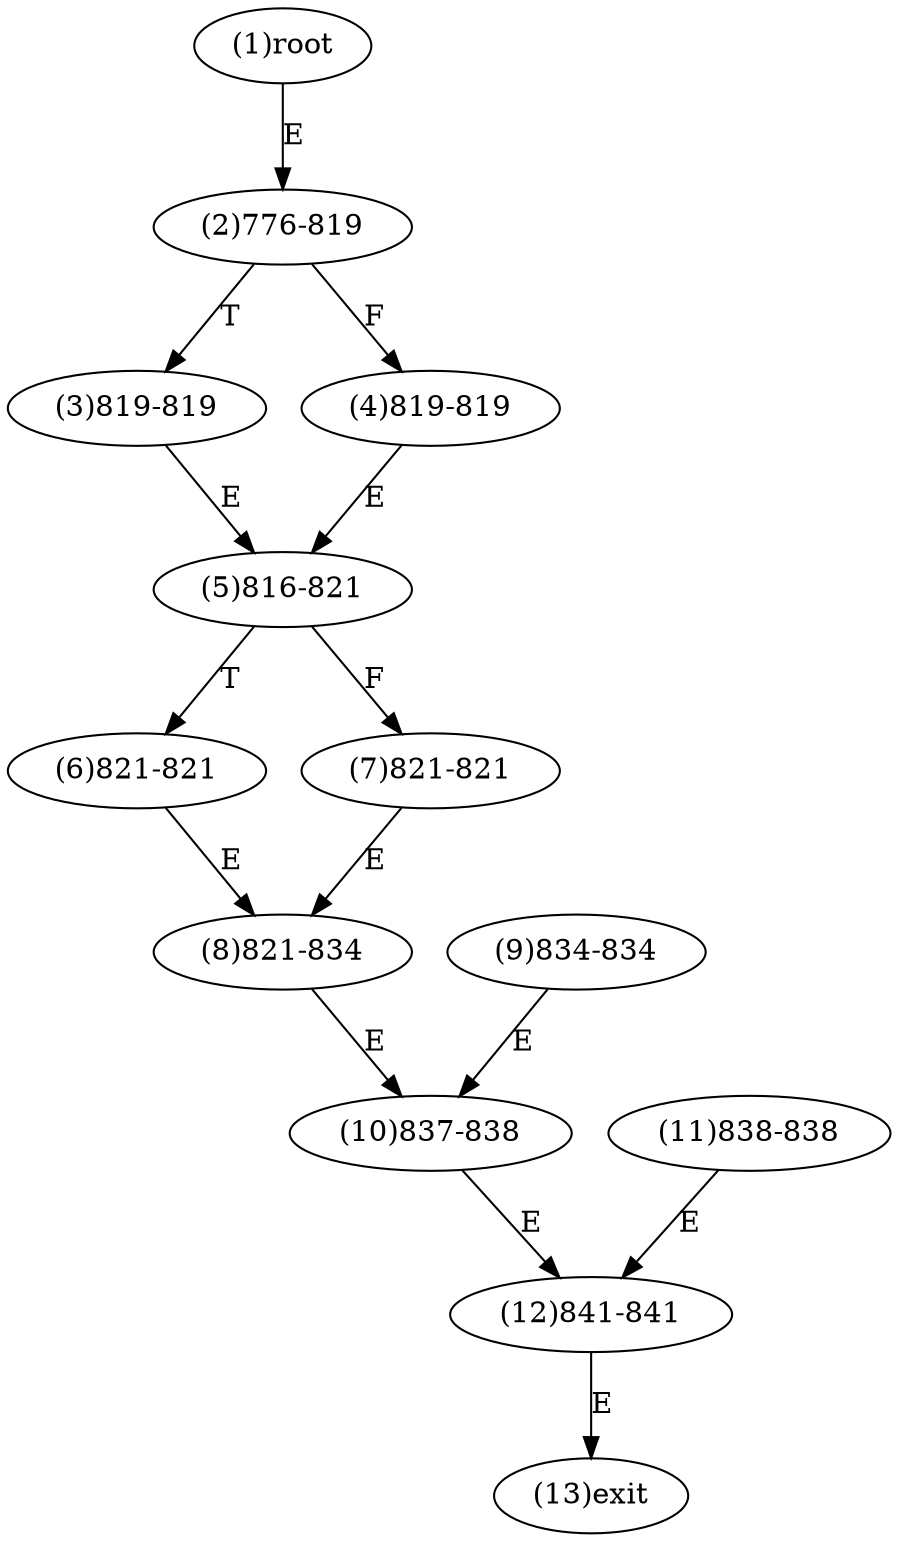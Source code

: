 digraph "" { 
1[ label="(1)root"];
2[ label="(2)776-819"];
3[ label="(3)819-819"];
4[ label="(4)819-819"];
5[ label="(5)816-821"];
6[ label="(6)821-821"];
7[ label="(7)821-821"];
8[ label="(8)821-834"];
9[ label="(9)834-834"];
10[ label="(10)837-838"];
11[ label="(11)838-838"];
12[ label="(12)841-841"];
13[ label="(13)exit"];
1->2[ label="E"];
2->4[ label="F"];
2->3[ label="T"];
3->5[ label="E"];
4->5[ label="E"];
5->7[ label="F"];
5->6[ label="T"];
6->8[ label="E"];
7->8[ label="E"];
8->10[ label="E"];
9->10[ label="E"];
10->12[ label="E"];
11->12[ label="E"];
12->13[ label="E"];
}